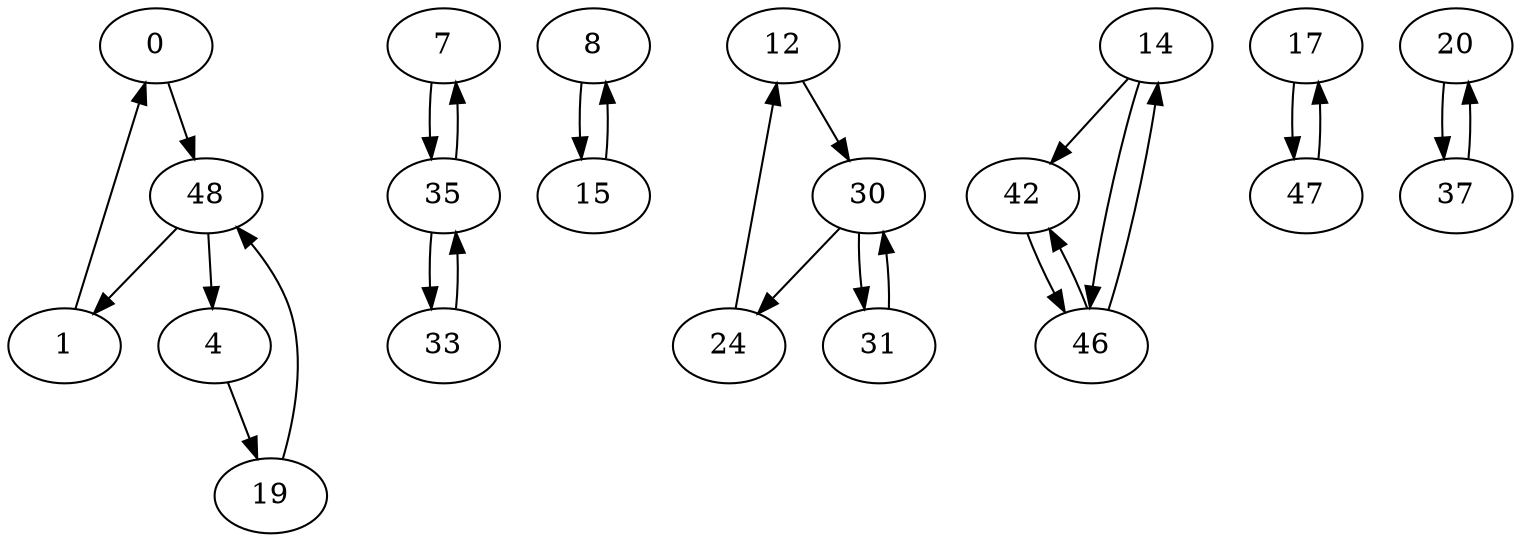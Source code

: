 digraph G {
  0 -> 48;
  1 -> 0;
  4 -> 19;
  7 -> 35;
  8 -> 15;
  12 -> 30;
  14 -> 42;
  14 -> 46;
  15 -> 8;
  17 -> 47;
  19 -> 48;
  20 -> 37;
  24 -> 12;
  30 -> 24;
  30 -> 31;
  31 -> 30;
  33 -> 35;
  35 -> 7;
  35 -> 33;
  37 -> 20;
  42 -> 46;
  46 -> 14;
  46 -> 42;
  47 -> 17;
  48 -> 1;
  48 -> 4;
}